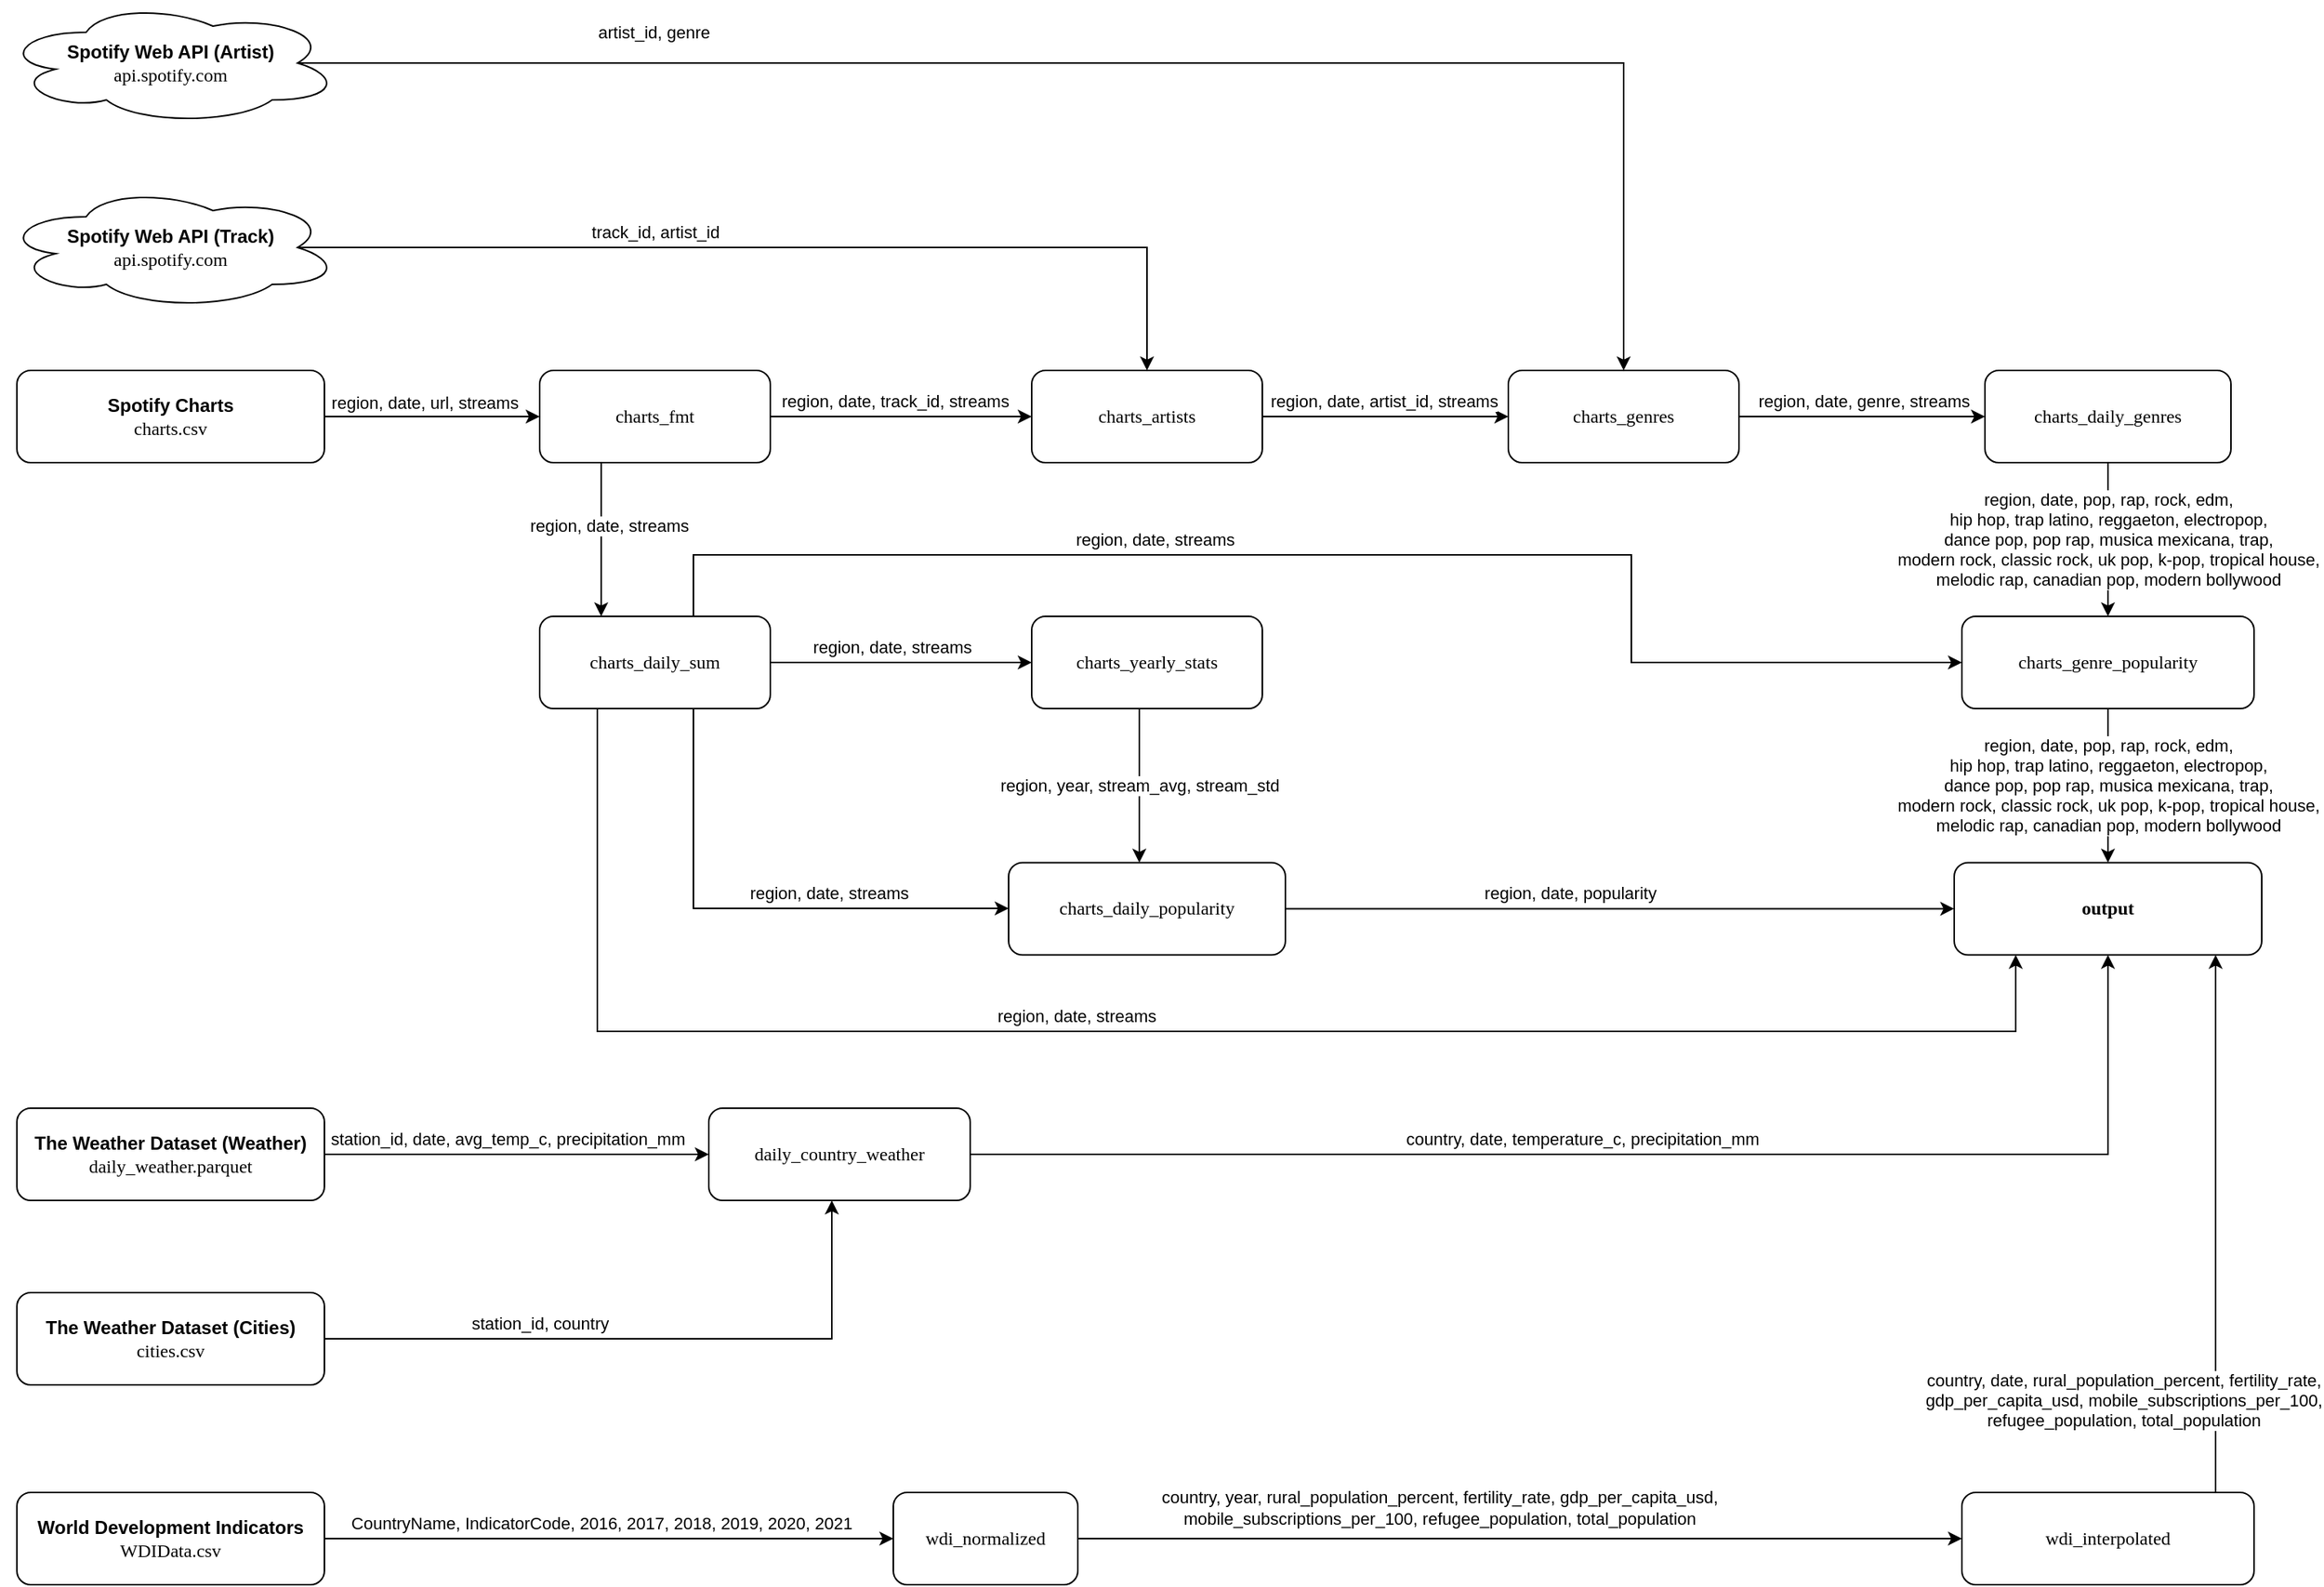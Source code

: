 <mxfile version="26.2.8">
  <diagram name="Page-1" id="cnNyso5UrPQmNNNywSUz">
    <mxGraphModel dx="3423" dy="2582" grid="1" gridSize="10" guides="1" tooltips="1" connect="1" arrows="1" fold="1" page="1" pageScale="1" pageWidth="827" pageHeight="1169" math="0" shadow="0">
      <root>
        <mxCell id="0" />
        <mxCell id="1" parent="0" />
        <mxCell id="9T9FECJhJkGeZcrZyAYb-24" style="edgeStyle=orthogonalEdgeStyle;rounded=0;orthogonalLoop=1;jettySize=auto;html=1;" parent="1" source="EXF6hBYinvzkw5YrOlWF-17" target="9T9FECJhJkGeZcrZyAYb-23" edge="1">
          <mxGeometry relative="1" as="geometry">
            <mxPoint x="-250.0" y="200.0" as="targetPoint" />
            <Array as="points">
              <mxPoint x="-250" y="30" />
              <mxPoint x="-250" y="30" />
            </Array>
          </mxGeometry>
        </mxCell>
        <mxCell id="9T9FECJhJkGeZcrZyAYb-26" value="region, date, url, streams" style="edgeLabel;html=1;align=center;verticalAlign=middle;resizable=0;points=[];" parent="9T9FECJhJkGeZcrZyAYb-24" vertex="1" connectable="0">
          <mxGeometry x="0.026" y="-3" relative="1" as="geometry">
            <mxPoint x="-7" y="-12" as="offset" />
          </mxGeometry>
        </mxCell>
        <mxCell id="EXF6hBYinvzkw5YrOlWF-17" value="&lt;div&gt;&lt;b&gt;Spotify Charts&lt;/b&gt;&lt;/div&gt;&lt;div&gt;&lt;font data-font-src=&quot;https://fonts.googleapis.com/css?family=JetBrains+Mono&quot; face=&quot;JetBrains Mono&quot;&gt;charts.csv&lt;/font&gt;&lt;/div&gt;" style="rounded=1;whiteSpace=wrap;html=1;" parent="1" vertex="1">
          <mxGeometry x="-470" width="200" height="60" as="geometry" />
        </mxCell>
        <mxCell id="EXF6hBYinvzkw5YrOlWF-54" style="edgeStyle=orthogonalEdgeStyle;rounded=0;orthogonalLoop=1;jettySize=auto;html=1;" parent="1" source="EXF6hBYinvzkw5YrOlWF-19" target="EXF6hBYinvzkw5YrOlWF-23" edge="1">
          <mxGeometry relative="1" as="geometry">
            <Array as="points" />
          </mxGeometry>
        </mxCell>
        <mxCell id="EXF6hBYinvzkw5YrOlWF-57" value="&lt;div&gt;station_id, date, avg_temp_c, precipitation_mm&lt;/div&gt;" style="edgeLabel;html=1;align=center;verticalAlign=middle;resizable=0;points=[];" parent="EXF6hBYinvzkw5YrOlWF-54" vertex="1" connectable="0">
          <mxGeometry x="-0.558" y="-3" relative="1" as="geometry">
            <mxPoint x="64" y="-13" as="offset" />
          </mxGeometry>
        </mxCell>
        <mxCell id="EXF6hBYinvzkw5YrOlWF-19" value="&lt;div&gt;&lt;b&gt;The Weather Dataset (Weather)&lt;/b&gt;&lt;/div&gt;&lt;div&gt;&lt;font face=&quot;JetBrains Mono&quot;&gt;daily_weather.parquet&lt;/font&gt;&lt;/div&gt;" style="rounded=1;whiteSpace=wrap;html=1;" parent="1" vertex="1">
          <mxGeometry x="-470" y="480" width="200" height="60" as="geometry" />
        </mxCell>
        <mxCell id="EXF6hBYinvzkw5YrOlWF-55" style="edgeStyle=orthogonalEdgeStyle;rounded=0;orthogonalLoop=1;jettySize=auto;html=1;" parent="1" source="EXF6hBYinvzkw5YrOlWF-20" target="EXF6hBYinvzkw5YrOlWF-23" edge="1">
          <mxGeometry relative="1" as="geometry">
            <Array as="points">
              <mxPoint x="60" y="630" />
            </Array>
          </mxGeometry>
        </mxCell>
        <mxCell id="EXF6hBYinvzkw5YrOlWF-56" value="station_id, country" style="edgeLabel;html=1;align=center;verticalAlign=middle;resizable=0;points=[];" parent="EXF6hBYinvzkw5YrOlWF-55" vertex="1" connectable="0">
          <mxGeometry x="0.028" y="1" relative="1" as="geometry">
            <mxPoint x="-76" y="-9" as="offset" />
          </mxGeometry>
        </mxCell>
        <mxCell id="EXF6hBYinvzkw5YrOlWF-20" value="&lt;div&gt;&lt;b&gt;The Weather Dataset (Cities)&lt;/b&gt;&lt;/div&gt;&lt;div&gt;&lt;font face=&quot;JetBrains Mono&quot;&gt;cities.csv&lt;/font&gt;&lt;/div&gt;" style="rounded=1;whiteSpace=wrap;html=1;" parent="1" vertex="1">
          <mxGeometry x="-470" y="600" width="200" height="60" as="geometry" />
        </mxCell>
        <mxCell id="EXF6hBYinvzkw5YrOlWF-60" style="edgeStyle=orthogonalEdgeStyle;rounded=0;orthogonalLoop=1;jettySize=auto;html=1;exitX=1;exitY=0.5;exitDx=0;exitDy=0;entryX=0;entryY=0.5;entryDx=0;entryDy=0;" parent="1" source="EXF6hBYinvzkw5YrOlWF-21" target="EXF6hBYinvzkw5YrOlWF-59" edge="1">
          <mxGeometry relative="1" as="geometry" />
        </mxCell>
        <mxCell id="EXF6hBYinvzkw5YrOlWF-67" value="CountryName, IndicatorCode, 2016, 2017, 2018, 2019, 2020, 2021" style="edgeLabel;html=1;align=center;verticalAlign=middle;resizable=0;points=[];" parent="EXF6hBYinvzkw5YrOlWF-60" vertex="1" connectable="0">
          <mxGeometry x="-0.245" y="-4" relative="1" as="geometry">
            <mxPoint x="40" y="-14" as="offset" />
          </mxGeometry>
        </mxCell>
        <mxCell id="EXF6hBYinvzkw5YrOlWF-21" value="&lt;div&gt;&lt;b&gt;World Development Indicators&lt;/b&gt;&lt;/div&gt;&lt;div&gt;&lt;font face=&quot;JetBrains Mono&quot;&gt;WDIData.csv&lt;/font&gt;&lt;/div&gt;" style="rounded=1;whiteSpace=wrap;html=1;" parent="1" vertex="1">
          <mxGeometry x="-470" y="730" width="200" height="60" as="geometry" />
        </mxCell>
        <mxCell id="EXF6hBYinvzkw5YrOlWF-22" value="&lt;b&gt;output&lt;/b&gt;" style="rounded=1;whiteSpace=wrap;html=1;fontFamily=JetBrains Mono;fontSource=https%3A%2F%2Ffonts.googleapis.com%2Fcss%3Ffamily%3DJetBrains%2BMono;" parent="1" vertex="1">
          <mxGeometry x="790" y="320.23" width="200" height="60" as="geometry" />
        </mxCell>
        <mxCell id="EXF6hBYinvzkw5YrOlWF-58" style="edgeStyle=orthogonalEdgeStyle;rounded=0;orthogonalLoop=1;jettySize=auto;html=1;" parent="1" source="EXF6hBYinvzkw5YrOlWF-23" target="EXF6hBYinvzkw5YrOlWF-22" edge="1">
          <mxGeometry relative="1" as="geometry">
            <Array as="points">
              <mxPoint x="890" y="510" />
            </Array>
          </mxGeometry>
        </mxCell>
        <mxCell id="EXF6hBYinvzkw5YrOlWF-71" value="country, date, temperature_c, precipitation_mm" style="edgeLabel;html=1;align=center;verticalAlign=middle;resizable=0;points=[];" parent="EXF6hBYinvzkw5YrOlWF-58" vertex="1" connectable="0">
          <mxGeometry x="-0.279" y="3" relative="1" as="geometry">
            <mxPoint x="84" y="-7" as="offset" />
          </mxGeometry>
        </mxCell>
        <mxCell id="EXF6hBYinvzkw5YrOlWF-23" value="daily_country_weather" style="rounded=1;whiteSpace=wrap;html=1;fontFamily=JetBrains Mono;fontSource=https%3A%2F%2Ffonts.googleapis.com%2Fcss%3Ffamily%3DJetBrains%2BMono;" parent="1" vertex="1">
          <mxGeometry x="-20" y="480" width="170" height="60" as="geometry" />
        </mxCell>
        <mxCell id="EXF6hBYinvzkw5YrOlWF-35" style="edgeStyle=orthogonalEdgeStyle;rounded=0;orthogonalLoop=1;jettySize=auto;html=1;" parent="1" source="EXF6hBYinvzkw5YrOlWF-24" target="EXF6hBYinvzkw5YrOlWF-30" edge="1">
          <mxGeometry relative="1" as="geometry" />
        </mxCell>
        <mxCell id="EXF6hBYinvzkw5YrOlWF-38" value="region, date, artist_id, streams" style="edgeLabel;html=1;align=center;verticalAlign=middle;resizable=0;points=[];" parent="EXF6hBYinvzkw5YrOlWF-35" vertex="1" connectable="0">
          <mxGeometry x="-0.232" y="-1" relative="1" as="geometry">
            <mxPoint x="17" y="-11" as="offset" />
          </mxGeometry>
        </mxCell>
        <mxCell id="EXF6hBYinvzkw5YrOlWF-24" value="charts_artists" style="rounded=1;whiteSpace=wrap;html=1;fontFamily=JetBrains Mono;fontSource=https%3A%2F%2Ffonts.googleapis.com%2Fcss%3Ffamily%3DJetBrains%2BMono;" parent="1" vertex="1">
          <mxGeometry x="190" width="150" height="60" as="geometry" />
        </mxCell>
        <mxCell id="EXF6hBYinvzkw5YrOlWF-34" style="edgeStyle=orthogonalEdgeStyle;rounded=0;orthogonalLoop=1;jettySize=auto;html=1;exitX=0.875;exitY=0.5;exitDx=0;exitDy=0;exitPerimeter=0;" parent="1" source="EXF6hBYinvzkw5YrOlWF-28" target="EXF6hBYinvzkw5YrOlWF-30" edge="1">
          <mxGeometry relative="1" as="geometry" />
        </mxCell>
        <mxCell id="EXF6hBYinvzkw5YrOlWF-36" value="artist_id, genre" style="edgeLabel;html=1;align=center;verticalAlign=middle;resizable=0;points=[];" parent="EXF6hBYinvzkw5YrOlWF-34" vertex="1" connectable="0">
          <mxGeometry x="-0.704" y="2" relative="1" as="geometry">
            <mxPoint x="74" y="-18" as="offset" />
          </mxGeometry>
        </mxCell>
        <mxCell id="EXF6hBYinvzkw5YrOlWF-28" value="&lt;div&gt;&lt;b&gt;Spotify Web API (Artist)&lt;/b&gt;&lt;/div&gt;&lt;div&gt;&lt;font data-font-src=&quot;https://fonts.googleapis.com/css?family=JetBrains+Mono&quot; face=&quot;JetBrains Mono&quot;&gt;&lt;span data-encore-id=&quot;type&quot; class=&quot;Type__TypeElement-sc-goli3j-0 eyOwjh sc-5af7b528-1 eWezdH&quot;&gt;api.spotify.com&lt;/span&gt;&lt;/font&gt;&lt;/div&gt;" style="ellipse;shape=cloud;whiteSpace=wrap;html=1;" parent="1" vertex="1">
          <mxGeometry x="-480" y="-240" width="220" height="80" as="geometry" />
        </mxCell>
        <mxCell id="EXF6hBYinvzkw5YrOlWF-32" style="edgeStyle=orthogonalEdgeStyle;rounded=0;orthogonalLoop=1;jettySize=auto;html=1;exitX=0.875;exitY=0.5;exitDx=0;exitDy=0;exitPerimeter=0;" parent="1" edge="1" target="EXF6hBYinvzkw5YrOlWF-24" source="EXF6hBYinvzkw5YrOlWF-29">
          <mxGeometry relative="1" as="geometry">
            <mxPoint x="211.5" y="-40.0" as="sourcePoint" />
            <mxPoint x="419.077" y="40.0" as="targetPoint" />
          </mxGeometry>
        </mxCell>
        <mxCell id="EXF6hBYinvzkw5YrOlWF-33" value="track_id, artist_id" style="edgeLabel;html=1;align=center;verticalAlign=middle;resizable=0;points=[];" parent="EXF6hBYinvzkw5YrOlWF-32" vertex="1" connectable="0">
          <mxGeometry x="-0.424" relative="1" as="geometry">
            <mxPoint x="50" y="-10" as="offset" />
          </mxGeometry>
        </mxCell>
        <mxCell id="EXF6hBYinvzkw5YrOlWF-29" value="&lt;div&gt;&lt;b&gt;Spotify Web API (Track)&lt;/b&gt;&lt;/div&gt;&lt;div&gt;&lt;font data-font-src=&quot;https://fonts.googleapis.com/css?family=JetBrains+Mono&quot; face=&quot;JetBrains Mono&quot;&gt;&lt;span data-encore-id=&quot;type&quot; class=&quot;Type__TypeElement-sc-goli3j-0 eyOwjh sc-5af7b528-1 eWezdH&quot;&gt;api.spotify.com&lt;/span&gt;&lt;/font&gt;&lt;/div&gt;" style="ellipse;shape=cloud;whiteSpace=wrap;html=1;" parent="1" vertex="1">
          <mxGeometry x="-480" y="-120" width="220" height="80" as="geometry" />
        </mxCell>
        <mxCell id="EXF6hBYinvzkw5YrOlWF-45" style="edgeStyle=orthogonalEdgeStyle;rounded=0;orthogonalLoop=1;jettySize=auto;html=1;entryX=0.5;entryY=0;entryDx=0;entryDy=0;" parent="1" source="9T9FECJhJkGeZcrZyAYb-36" target="EXF6hBYinvzkw5YrOlWF-22" edge="1">
          <mxGeometry relative="1" as="geometry" />
        </mxCell>
        <mxCell id="9T9FECJhJkGeZcrZyAYb-40" value="region, date, pop, rap, rock, edm,&lt;br&gt;hip hop, trap latino, reggaeton, electropop,&lt;br&gt;dance pop, pop rap, musica mexicana, trap,&lt;br&gt;modern rock, classic rock, uk pop, k-pop, tropical house,&lt;br&gt;melodic rap, canadian pop, modern bollywood" style="edgeLabel;html=1;align=center;verticalAlign=middle;resizable=0;points=[];" parent="EXF6hBYinvzkw5YrOlWF-45" vertex="1" connectable="0">
          <mxGeometry x="-0.241" y="-1" relative="1" as="geometry">
            <mxPoint x="1" y="12" as="offset" />
          </mxGeometry>
        </mxCell>
        <mxCell id="EXF6hBYinvzkw5YrOlWF-30" value="charts_genres" style="rounded=1;whiteSpace=wrap;html=1;fontFamily=JetBrains Mono;fontSource=https%3A%2F%2Ffonts.googleapis.com%2Fcss%3Ffamily%3DJetBrains%2BMono;" parent="1" vertex="1">
          <mxGeometry x="500" width="150" height="60" as="geometry" />
        </mxCell>
        <mxCell id="EXF6hBYinvzkw5YrOlWF-43" style="edgeStyle=orthogonalEdgeStyle;rounded=0;orthogonalLoop=1;jettySize=auto;html=1;exitX=1;exitY=0.5;exitDx=0;exitDy=0;" parent="1" source="EXF6hBYinvzkw5YrOlWF-39" target="EXF6hBYinvzkw5YrOlWF-42" edge="1">
          <mxGeometry relative="1" as="geometry" />
        </mxCell>
        <mxCell id="EXF6hBYinvzkw5YrOlWF-44" value="region,&amp;nbsp;date, streams" style="edgeLabel;html=1;align=center;verticalAlign=middle;resizable=0;points=[];" parent="EXF6hBYinvzkw5YrOlWF-43" vertex="1" connectable="0">
          <mxGeometry x="-0.096" y="-5" relative="1" as="geometry">
            <mxPoint x="2" y="-15" as="offset" />
          </mxGeometry>
        </mxCell>
        <mxCell id="9T9FECJhJkGeZcrZyAYb-37" style="edgeStyle=orthogonalEdgeStyle;rounded=0;orthogonalLoop=1;jettySize=auto;html=1;" parent="1" source="EXF6hBYinvzkw5YrOlWF-39" target="9T9FECJhJkGeZcrZyAYb-36" edge="1">
          <mxGeometry relative="1" as="geometry">
            <Array as="points">
              <mxPoint x="-30" y="120" />
              <mxPoint x="580" y="120" />
              <mxPoint x="580" y="190" />
            </Array>
          </mxGeometry>
        </mxCell>
        <mxCell id="BstzNRJKAcEGiaLT3W4L-3" value="region, date, streams" style="edgeLabel;html=1;align=center;verticalAlign=middle;resizable=0;points=[];" vertex="1" connectable="0" parent="9T9FECJhJkGeZcrZyAYb-37">
          <mxGeometry x="-0.144" y="2" relative="1" as="geometry">
            <mxPoint x="-60" y="-8" as="offset" />
          </mxGeometry>
        </mxCell>
        <mxCell id="9T9FECJhJkGeZcrZyAYb-41" style="edgeStyle=orthogonalEdgeStyle;rounded=0;orthogonalLoop=1;jettySize=auto;html=1;exitX=0.25;exitY=1;exitDx=0;exitDy=0;" parent="1" source="EXF6hBYinvzkw5YrOlWF-39" target="EXF6hBYinvzkw5YrOlWF-22" edge="1">
          <mxGeometry relative="1" as="geometry">
            <Array as="points">
              <mxPoint x="-93" y="430" />
              <mxPoint x="830" y="430" />
            </Array>
          </mxGeometry>
        </mxCell>
        <mxCell id="9T9FECJhJkGeZcrZyAYb-42" value="region, date, streams" style="edgeLabel;html=1;align=center;verticalAlign=middle;resizable=0;points=[];" parent="9T9FECJhJkGeZcrZyAYb-41" vertex="1" connectable="0">
          <mxGeometry x="-0.293" y="5" relative="1" as="geometry">
            <mxPoint x="103" y="-5" as="offset" />
          </mxGeometry>
        </mxCell>
        <mxCell id="EXF6hBYinvzkw5YrOlWF-39" value="&lt;font data-font-src=&quot;https://fonts.googleapis.com/css?family=JetBrains+Mono&quot; face=&quot;JetBrains Mono&quot;&gt;charts_daily_sum&lt;/font&gt;" style="rounded=1;whiteSpace=wrap;html=1;" parent="1" vertex="1">
          <mxGeometry x="-130" y="160" width="150" height="60" as="geometry" />
        </mxCell>
        <mxCell id="EXF6hBYinvzkw5YrOlWF-46" style="edgeStyle=orthogonalEdgeStyle;rounded=0;orthogonalLoop=1;jettySize=auto;html=1;" parent="1" source="EXF6hBYinvzkw5YrOlWF-42" target="9T9FECJhJkGeZcrZyAYb-29" edge="1">
          <mxGeometry relative="1" as="geometry">
            <Array as="points">
              <mxPoint x="260" y="270" />
              <mxPoint x="260" y="270" />
            </Array>
          </mxGeometry>
        </mxCell>
        <mxCell id="EXF6hBYinvzkw5YrOlWF-53" value="region,&amp;nbsp;year, stream_avg, stream_std" style="edgeLabel;html=1;align=center;verticalAlign=middle;resizable=0;points=[];" parent="EXF6hBYinvzkw5YrOlWF-46" vertex="1" connectable="0">
          <mxGeometry x="-0.689" y="1" relative="1" as="geometry">
            <mxPoint x="-1" y="34" as="offset" />
          </mxGeometry>
        </mxCell>
        <mxCell id="EXF6hBYinvzkw5YrOlWF-42" value="charts_yearly_stats" style="rounded=1;whiteSpace=wrap;html=1;fontFamily=JetBrains Mono;fontSource=https%3A%2F%2Ffonts.googleapis.com%2Fcss%3Ffamily%3DJetBrains%2BMono;" parent="1" vertex="1">
          <mxGeometry x="190" y="160" width="150" height="60" as="geometry" />
        </mxCell>
        <mxCell id="EXF6hBYinvzkw5YrOlWF-47" style="edgeStyle=orthogonalEdgeStyle;rounded=0;orthogonalLoop=1;jettySize=auto;html=1;" parent="1" source="EXF6hBYinvzkw5YrOlWF-39" target="9T9FECJhJkGeZcrZyAYb-29" edge="1">
          <mxGeometry relative="1" as="geometry">
            <Array as="points">
              <mxPoint x="-30" y="350" />
            </Array>
          </mxGeometry>
        </mxCell>
        <mxCell id="EXF6hBYinvzkw5YrOlWF-51" value="region, date, streams" style="edgeLabel;html=1;align=center;verticalAlign=middle;resizable=0;points=[];" parent="EXF6hBYinvzkw5YrOlWF-47" vertex="1" connectable="0">
          <mxGeometry x="-0.067" y="3" relative="1" as="geometry">
            <mxPoint x="61" y="-7" as="offset" />
          </mxGeometry>
        </mxCell>
        <mxCell id="EXF6hBYinvzkw5YrOlWF-68" style="edgeStyle=orthogonalEdgeStyle;rounded=0;orthogonalLoop=1;jettySize=auto;html=1;" parent="1" source="EXF6hBYinvzkw5YrOlWF-59" target="EXF6hBYinvzkw5YrOlWF-63" edge="1">
          <mxGeometry relative="1" as="geometry" />
        </mxCell>
        <mxCell id="EXF6hBYinvzkw5YrOlWF-69" value="country, year, rural_population_percent, fertility_rate, gdp_per_capita_usd,&lt;br&gt;mobile_subscriptions_per_100, refugee_population, total_population" style="edgeLabel;html=1;align=center;verticalAlign=middle;resizable=0;points=[];" parent="EXF6hBYinvzkw5YrOlWF-68" vertex="1" connectable="0">
          <mxGeometry x="-0.165" y="-5" relative="1" as="geometry">
            <mxPoint x="-5" y="-25" as="offset" />
          </mxGeometry>
        </mxCell>
        <mxCell id="EXF6hBYinvzkw5YrOlWF-59" value="wdi_normalized" style="rounded=1;whiteSpace=wrap;html=1;fontFamily=JetBrains Mono;fontSource=https%3A%2F%2Ffonts.googleapis.com%2Fcss%3Ffamily%3DJetBrains%2BMono;" parent="1" vertex="1">
          <mxGeometry x="100" y="730" width="120" height="60" as="geometry" />
        </mxCell>
        <mxCell id="EXF6hBYinvzkw5YrOlWF-70" style="edgeStyle=orthogonalEdgeStyle;rounded=0;orthogonalLoop=1;jettySize=auto;html=1;" parent="1" source="EXF6hBYinvzkw5YrOlWF-63" target="EXF6hBYinvzkw5YrOlWF-22" edge="1">
          <mxGeometry relative="1" as="geometry">
            <Array as="points">
              <mxPoint x="960" y="560" />
              <mxPoint x="960" y="560" />
            </Array>
          </mxGeometry>
        </mxCell>
        <mxCell id="EXF6hBYinvzkw5YrOlWF-72" value="country, date, rural_population_percent, fertility_rate,&lt;br&gt;gdp_per_capita_usd, mobile_subscriptions_per_100,&lt;br&gt;refugee_population, total_population" style="edgeLabel;html=1;align=center;verticalAlign=middle;resizable=0;points=[];" parent="EXF6hBYinvzkw5YrOlWF-70" vertex="1" connectable="0">
          <mxGeometry x="0.157" y="-3" relative="1" as="geometry">
            <mxPoint x="-63" y="142" as="offset" />
          </mxGeometry>
        </mxCell>
        <mxCell id="EXF6hBYinvzkw5YrOlWF-63" value="wdi_interpolated" style="rounded=1;whiteSpace=wrap;html=1;fontFamily=JetBrains Mono;fontSource=https%3A%2F%2Ffonts.googleapis.com%2Fcss%3Ffamily%3DJetBrains%2BMono;" parent="1" vertex="1">
          <mxGeometry x="795" y="730" width="190" height="60" as="geometry" />
        </mxCell>
        <mxCell id="EXF6hBYinvzkw5YrOlWF-64" value="" style="edgeStyle=orthogonalEdgeStyle;rounded=0;orthogonalLoop=1;jettySize=auto;html=1;exitX=1;exitY=0.5;exitDx=0;exitDy=0;" parent="1" source="EXF6hBYinvzkw5YrOlWF-30" target="EXF6hBYinvzkw5YrOlWF-62" edge="1">
          <mxGeometry relative="1" as="geometry">
            <mxPoint x="720" y="70" as="sourcePoint" />
            <mxPoint x="1020" y="450" as="targetPoint" />
            <Array as="points" />
          </mxGeometry>
        </mxCell>
        <mxCell id="EXF6hBYinvzkw5YrOlWF-65" value="region, date, genre, streams" style="edgeLabel;html=1;align=center;verticalAlign=middle;resizable=0;points=[];" parent="EXF6hBYinvzkw5YrOlWF-64" vertex="1" connectable="0">
          <mxGeometry x="-0.609" y="2" relative="1" as="geometry">
            <mxPoint x="49" y="-8" as="offset" />
          </mxGeometry>
        </mxCell>
        <mxCell id="EXF6hBYinvzkw5YrOlWF-62" value="charts_daily_genres" style="rounded=1;whiteSpace=wrap;html=1;fontFamily=JetBrains Mono;fontSource=https%3A%2F%2Ffonts.googleapis.com%2Fcss%3Ffamily%3DJetBrains%2BMono;" parent="1" vertex="1">
          <mxGeometry x="810" width="160" height="60" as="geometry" />
        </mxCell>
        <mxCell id="9T9FECJhJkGeZcrZyAYb-27" style="edgeStyle=orthogonalEdgeStyle;rounded=0;orthogonalLoop=1;jettySize=auto;html=1;" parent="1" source="9T9FECJhJkGeZcrZyAYb-23" target="EXF6hBYinvzkw5YrOlWF-39" edge="1">
          <mxGeometry relative="1" as="geometry">
            <Array as="points">
              <mxPoint x="-90" y="110" />
              <mxPoint x="-90" y="110" />
            </Array>
          </mxGeometry>
        </mxCell>
        <mxCell id="9T9FECJhJkGeZcrZyAYb-28" value="region, date, streams" style="edgeLabel;html=1;align=center;verticalAlign=middle;resizable=0;points=[];" parent="9T9FECJhJkGeZcrZyAYb-27" vertex="1" connectable="0">
          <mxGeometry x="-0.521" y="-6" relative="1" as="geometry">
            <mxPoint x="11" y="17" as="offset" />
          </mxGeometry>
        </mxCell>
        <mxCell id="9T9FECJhJkGeZcrZyAYb-34" style="edgeStyle=orthogonalEdgeStyle;rounded=0;orthogonalLoop=1;jettySize=auto;html=1;entryX=0;entryY=0.5;entryDx=0;entryDy=0;" parent="1" source="9T9FECJhJkGeZcrZyAYb-23" target="EXF6hBYinvzkw5YrOlWF-24" edge="1">
          <mxGeometry relative="1" as="geometry">
            <Array as="points" />
          </mxGeometry>
        </mxCell>
        <mxCell id="9T9FECJhJkGeZcrZyAYb-35" value="region, date, track_id, streams" style="edgeLabel;html=1;align=center;verticalAlign=middle;resizable=0;points=[];" parent="9T9FECJhJkGeZcrZyAYb-34" vertex="1" connectable="0">
          <mxGeometry x="-0.064" y="3" relative="1" as="geometry">
            <mxPoint x="1" y="-7" as="offset" />
          </mxGeometry>
        </mxCell>
        <mxCell id="9T9FECJhJkGeZcrZyAYb-23" value="&lt;font data-font-src=&quot;https://fonts.googleapis.com/css?family=JetBrains+Mono&quot; face=&quot;JetBrains Mono&quot;&gt;charts_fmt&lt;/font&gt;" style="rounded=1;whiteSpace=wrap;html=1;" parent="1" vertex="1">
          <mxGeometry x="-130" width="150" height="60" as="geometry" />
        </mxCell>
        <mxCell id="9T9FECJhJkGeZcrZyAYb-29" value="charts_daily_popularity" style="rounded=1;whiteSpace=wrap;html=1;fontFamily=JetBrains Mono;fontSource=https%3A%2F%2Ffonts.googleapis.com%2Fcss%3Ffamily%3DJetBrains%2BMono;" parent="1" vertex="1">
          <mxGeometry x="175" y="320.23" width="180" height="60" as="geometry" />
        </mxCell>
        <mxCell id="9T9FECJhJkGeZcrZyAYb-32" style="edgeStyle=orthogonalEdgeStyle;rounded=0;orthogonalLoop=1;jettySize=auto;html=1;" parent="1" source="9T9FECJhJkGeZcrZyAYb-29" target="EXF6hBYinvzkw5YrOlWF-22" edge="1">
          <mxGeometry relative="1" as="geometry">
            <Array as="points" />
          </mxGeometry>
        </mxCell>
        <mxCell id="9T9FECJhJkGeZcrZyAYb-33" value="region, date, popularity" style="edgeLabel;html=1;align=center;verticalAlign=middle;resizable=0;points=[];" parent="9T9FECJhJkGeZcrZyAYb-32" vertex="1" connectable="0">
          <mxGeometry x="-0.446" relative="1" as="geometry">
            <mxPoint x="64" y="-10" as="offset" />
          </mxGeometry>
        </mxCell>
        <mxCell id="9T9FECJhJkGeZcrZyAYb-38" value="" style="edgeStyle=orthogonalEdgeStyle;rounded=0;orthogonalLoop=1;jettySize=auto;html=1;" parent="1" source="EXF6hBYinvzkw5YrOlWF-62" target="9T9FECJhJkGeZcrZyAYb-36" edge="1">
          <mxGeometry relative="1" as="geometry">
            <mxPoint x="1070" y="110" as="sourcePoint" />
            <mxPoint x="1020" y="450" as="targetPoint" />
            <Array as="points">
              <mxPoint x="890" y="110" />
              <mxPoint x="890" y="110" />
            </Array>
          </mxGeometry>
        </mxCell>
        <mxCell id="9T9FECJhJkGeZcrZyAYb-39" value="region, date, pop, rap, rock, edm,&lt;br&gt;hip hop, trap latino, reggaeton, electropop,&lt;br&gt;dance pop, pop rap, musica mexicana, trap,&lt;br&gt;modern rock, classic rock, uk pop, k-pop, tropical house,&lt;br&gt;melodic rap, canadian pop, modern bollywood" style="edgeLabel;html=1;align=center;verticalAlign=middle;resizable=0;points=[];" parent="9T9FECJhJkGeZcrZyAYb-38" vertex="1" connectable="0">
          <mxGeometry x="-0.397" y="-2" relative="1" as="geometry">
            <mxPoint x="2" y="20" as="offset" />
          </mxGeometry>
        </mxCell>
        <mxCell id="9T9FECJhJkGeZcrZyAYb-36" value="charts_genre_popularity" style="rounded=1;whiteSpace=wrap;html=1;fontFamily=JetBrains Mono;fontSource=https%3A%2F%2Ffonts.googleapis.com%2Fcss%3Ffamily%3DJetBrains%2BMono;" parent="1" vertex="1">
          <mxGeometry x="795" y="160" width="190" height="60" as="geometry" />
        </mxCell>
      </root>
    </mxGraphModel>
  </diagram>
</mxfile>
